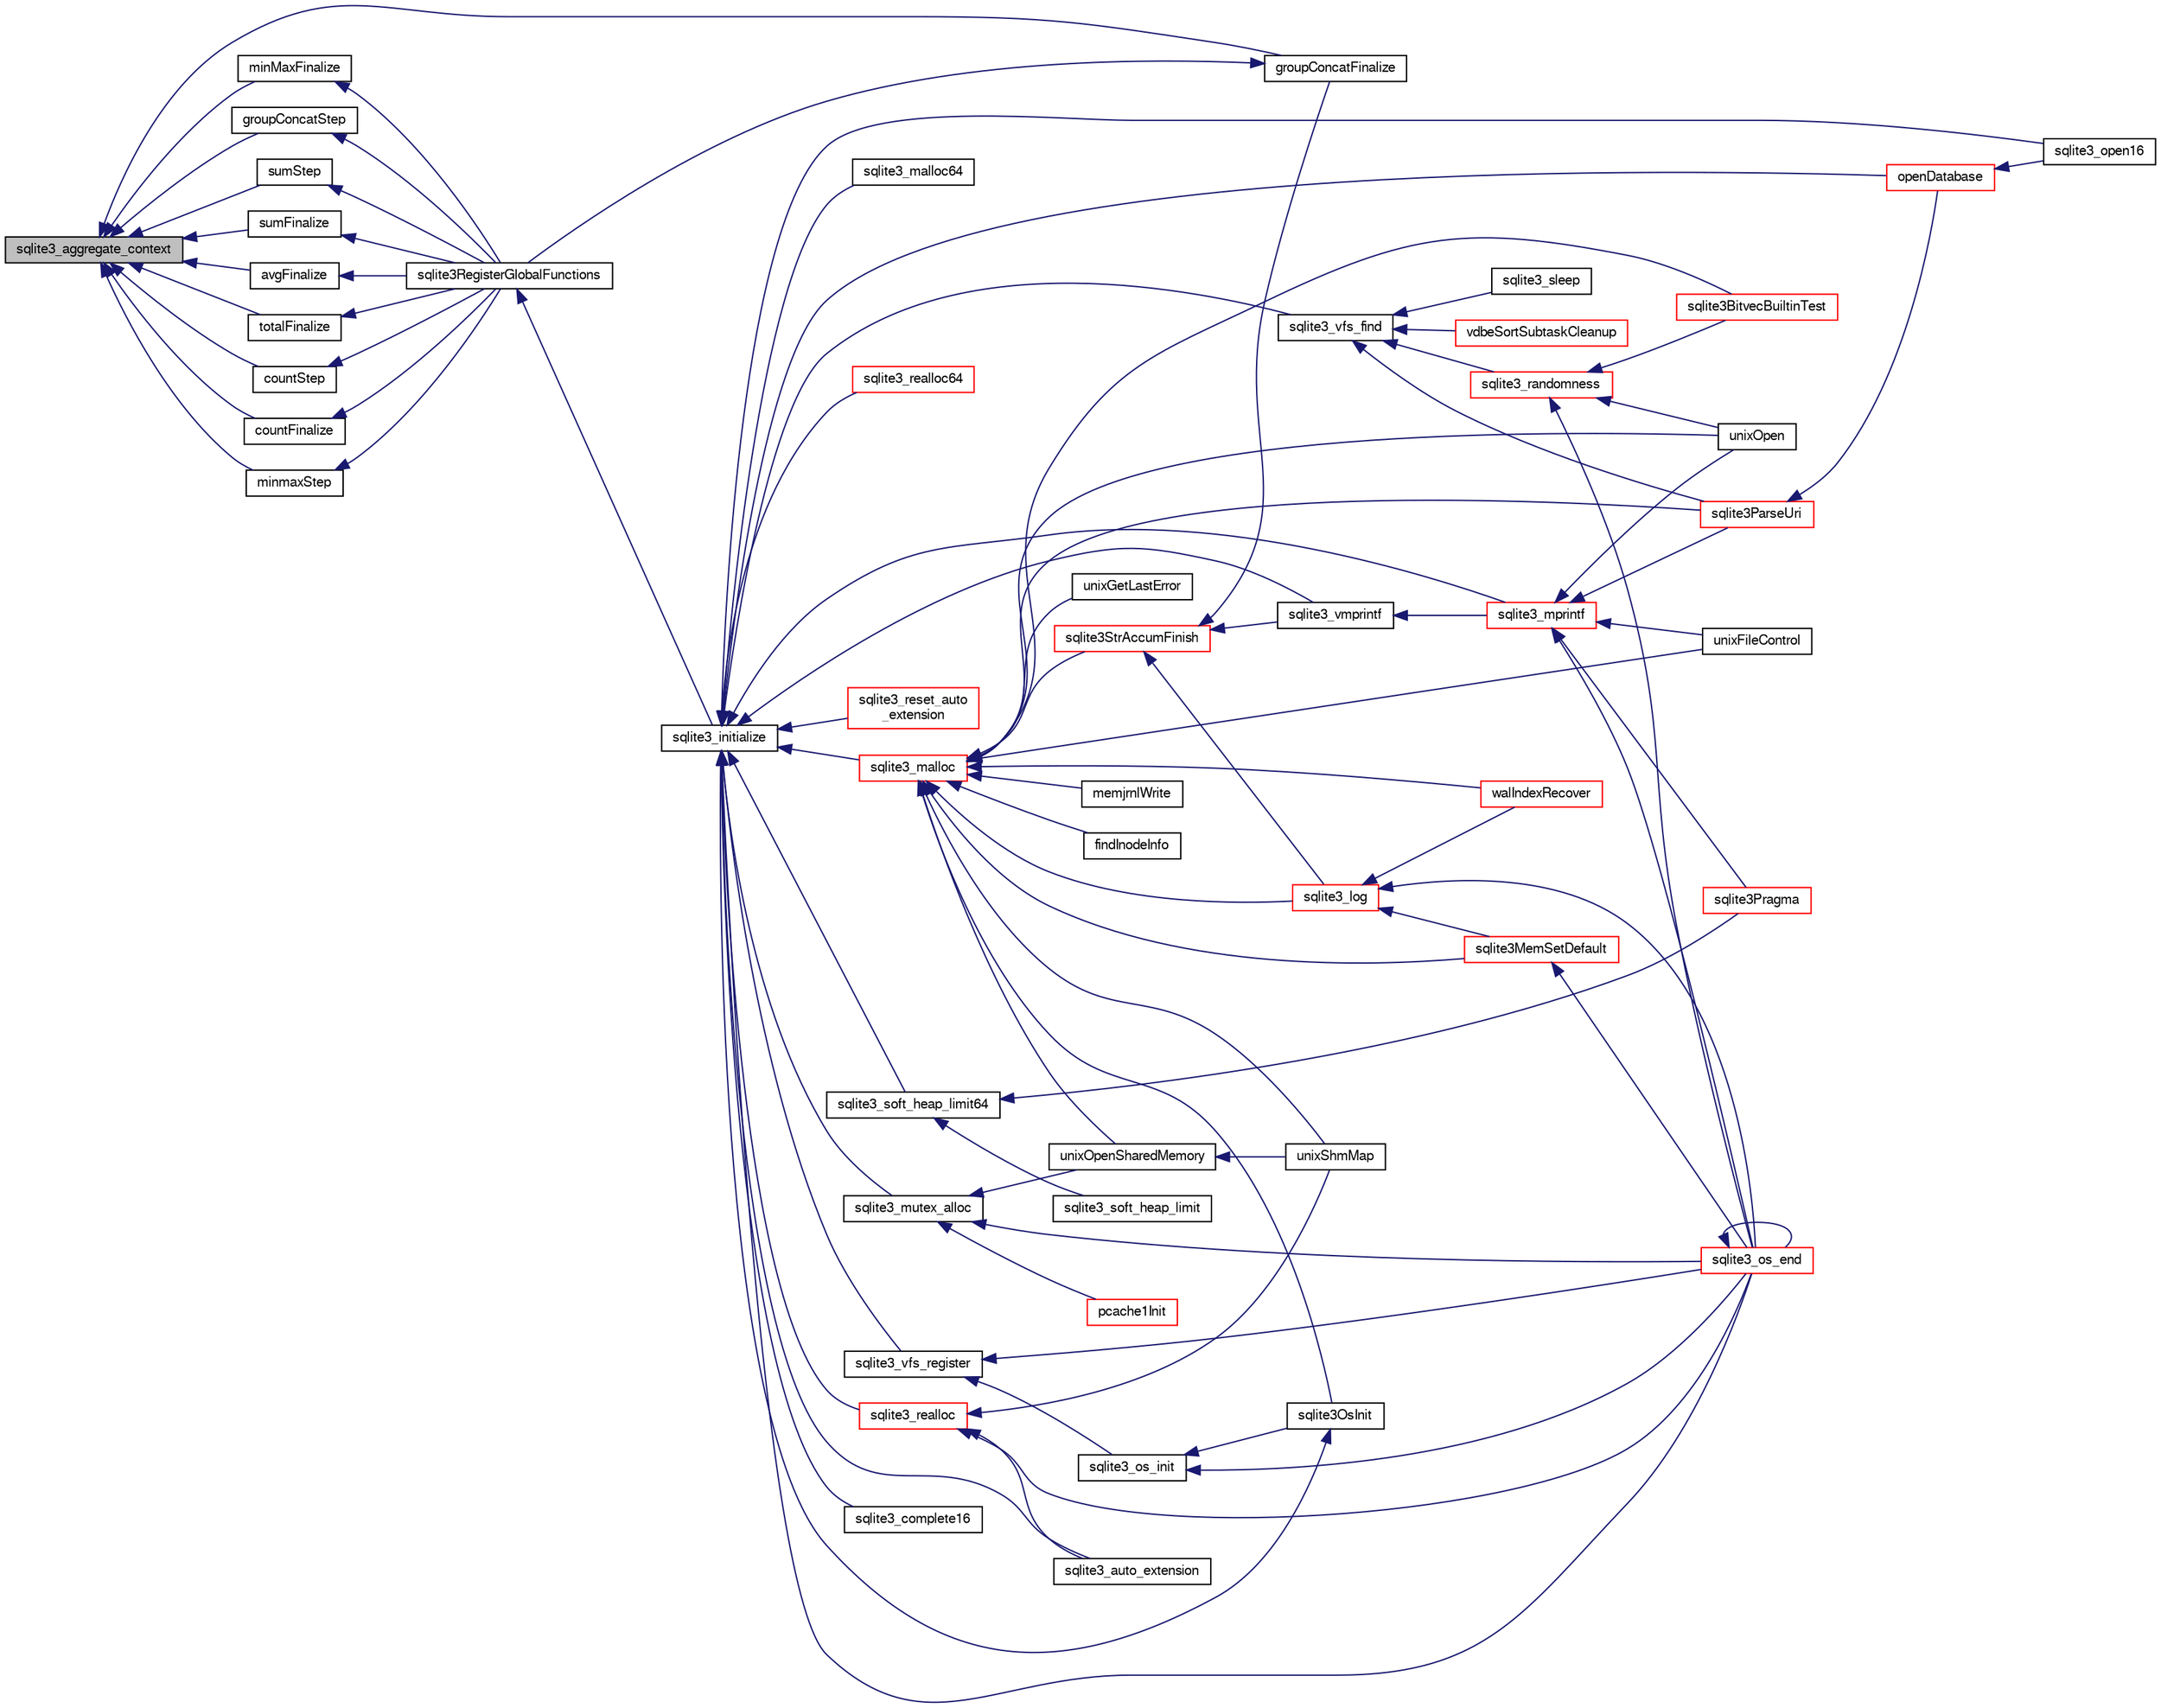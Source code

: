 digraph "sqlite3_aggregate_context"
{
  edge [fontname="FreeSans",fontsize="10",labelfontname="FreeSans",labelfontsize="10"];
  node [fontname="FreeSans",fontsize="10",shape=record];
  rankdir="LR";
  Node283 [label="sqlite3_aggregate_context",height=0.2,width=0.4,color="black", fillcolor="grey75", style="filled", fontcolor="black"];
  Node283 -> Node284 [dir="back",color="midnightblue",fontsize="10",style="solid",fontname="FreeSans"];
  Node284 [label="sumStep",height=0.2,width=0.4,color="black", fillcolor="white", style="filled",URL="$sqlite3_8c.html#a357caed2b7201c57a80525a53e3c7487"];
  Node284 -> Node285 [dir="back",color="midnightblue",fontsize="10",style="solid",fontname="FreeSans"];
  Node285 [label="sqlite3RegisterGlobalFunctions",height=0.2,width=0.4,color="black", fillcolor="white", style="filled",URL="$sqlite3_8c.html#a9f75bd111010f29e1b8d74344473c4ec"];
  Node285 -> Node286 [dir="back",color="midnightblue",fontsize="10",style="solid",fontname="FreeSans"];
  Node286 [label="sqlite3_initialize",height=0.2,width=0.4,color="black", fillcolor="white", style="filled",URL="$sqlite3_8h.html#ab0c0ee2d5d4cf8b28e9572296a8861df"];
  Node286 -> Node287 [dir="back",color="midnightblue",fontsize="10",style="solid",fontname="FreeSans"];
  Node287 [label="sqlite3_vfs_find",height=0.2,width=0.4,color="black", fillcolor="white", style="filled",URL="$sqlite3_8h.html#ac201a26de3dfa1d6deb8069eb8d95627"];
  Node287 -> Node288 [dir="back",color="midnightblue",fontsize="10",style="solid",fontname="FreeSans"];
  Node288 [label="sqlite3_randomness",height=0.2,width=0.4,color="red", fillcolor="white", style="filled",URL="$sqlite3_8h.html#aa452ad88657d4606e137b09c4e9315c7"];
  Node288 -> Node292 [dir="back",color="midnightblue",fontsize="10",style="solid",fontname="FreeSans"];
  Node292 [label="unixOpen",height=0.2,width=0.4,color="black", fillcolor="white", style="filled",URL="$sqlite3_8c.html#a8ed5efc47b6e14f7805cd1bb9b215775"];
  Node288 -> Node293 [dir="back",color="midnightblue",fontsize="10",style="solid",fontname="FreeSans"];
  Node293 [label="sqlite3_os_end",height=0.2,width=0.4,color="red", fillcolor="white", style="filled",URL="$sqlite3_8h.html#a2288c95881ecca13d994e42b6a958906"];
  Node293 -> Node293 [dir="back",color="midnightblue",fontsize="10",style="solid",fontname="FreeSans"];
  Node288 -> Node295 [dir="back",color="midnightblue",fontsize="10",style="solid",fontname="FreeSans"];
  Node295 [label="sqlite3BitvecBuiltinTest",height=0.2,width=0.4,color="red", fillcolor="white", style="filled",URL="$sqlite3_8c.html#a9b4e3e921ce1ede6f10a9106c034ff9b"];
  Node287 -> Node691 [dir="back",color="midnightblue",fontsize="10",style="solid",fontname="FreeSans"];
  Node691 [label="vdbeSortSubtaskCleanup",height=0.2,width=0.4,color="red", fillcolor="white", style="filled",URL="$sqlite3_8c.html#abc8ce4c3ef58cc10f5b27642aab32b30"];
  Node287 -> Node694 [dir="back",color="midnightblue",fontsize="10",style="solid",fontname="FreeSans"];
  Node694 [label="sqlite3ParseUri",height=0.2,width=0.4,color="red", fillcolor="white", style="filled",URL="$sqlite3_8c.html#aaa912f29a67460d8b2186c97056e8767"];
  Node694 -> Node537 [dir="back",color="midnightblue",fontsize="10",style="solid",fontname="FreeSans"];
  Node537 [label="openDatabase",height=0.2,width=0.4,color="red", fillcolor="white", style="filled",URL="$sqlite3_8c.html#a6a9c3bc3a64234e863413f41db473758"];
  Node537 -> Node540 [dir="back",color="midnightblue",fontsize="10",style="solid",fontname="FreeSans"];
  Node540 [label="sqlite3_open16",height=0.2,width=0.4,color="black", fillcolor="white", style="filled",URL="$sqlite3_8h.html#adbc401bb96713f32e553db32f6f3ca33"];
  Node287 -> Node695 [dir="back",color="midnightblue",fontsize="10",style="solid",fontname="FreeSans"];
  Node695 [label="sqlite3_sleep",height=0.2,width=0.4,color="black", fillcolor="white", style="filled",URL="$sqlite3_8h.html#ad0c133ddbbecb6433f3c6ebef8966efa"];
  Node286 -> Node696 [dir="back",color="midnightblue",fontsize="10",style="solid",fontname="FreeSans"];
  Node696 [label="sqlite3_vfs_register",height=0.2,width=0.4,color="black", fillcolor="white", style="filled",URL="$sqlite3_8h.html#a7184b289ccd4c4c7200589137d88c4ae"];
  Node696 -> Node697 [dir="back",color="midnightblue",fontsize="10",style="solid",fontname="FreeSans"];
  Node697 [label="sqlite3_os_init",height=0.2,width=0.4,color="black", fillcolor="white", style="filled",URL="$sqlite3_8h.html#acebc2290d00a32d3afe2361f2979038b"];
  Node697 -> Node698 [dir="back",color="midnightblue",fontsize="10",style="solid",fontname="FreeSans"];
  Node698 [label="sqlite3OsInit",height=0.2,width=0.4,color="black", fillcolor="white", style="filled",URL="$sqlite3_8c.html#afeaa886fe1ca086a30fd278b1d069762"];
  Node698 -> Node286 [dir="back",color="midnightblue",fontsize="10",style="solid",fontname="FreeSans"];
  Node697 -> Node293 [dir="back",color="midnightblue",fontsize="10",style="solid",fontname="FreeSans"];
  Node696 -> Node293 [dir="back",color="midnightblue",fontsize="10",style="solid",fontname="FreeSans"];
  Node286 -> Node699 [dir="back",color="midnightblue",fontsize="10",style="solid",fontname="FreeSans"];
  Node699 [label="sqlite3_mutex_alloc",height=0.2,width=0.4,color="black", fillcolor="white", style="filled",URL="$sqlite3_8h.html#aa3f89418cd18e99596435c958b29b650"];
  Node699 -> Node700 [dir="back",color="midnightblue",fontsize="10",style="solid",fontname="FreeSans"];
  Node700 [label="unixOpenSharedMemory",height=0.2,width=0.4,color="black", fillcolor="white", style="filled",URL="$sqlite3_8c.html#a30775afa2e08ca6ddc7853326afed7c7"];
  Node700 -> Node701 [dir="back",color="midnightblue",fontsize="10",style="solid",fontname="FreeSans"];
  Node701 [label="unixShmMap",height=0.2,width=0.4,color="black", fillcolor="white", style="filled",URL="$sqlite3_8c.html#aeaa77f0ab08a4f4ee5f86e8c9727e974"];
  Node699 -> Node293 [dir="back",color="midnightblue",fontsize="10",style="solid",fontname="FreeSans"];
  Node699 -> Node702 [dir="back",color="midnightblue",fontsize="10",style="solid",fontname="FreeSans"];
  Node702 [label="pcache1Init",height=0.2,width=0.4,color="red", fillcolor="white", style="filled",URL="$sqlite3_8c.html#a05e9c1daf3dd812db1d769b69b20e069"];
  Node286 -> Node772 [dir="back",color="midnightblue",fontsize="10",style="solid",fontname="FreeSans"];
  Node772 [label="sqlite3_soft_heap_limit64",height=0.2,width=0.4,color="black", fillcolor="white", style="filled",URL="$sqlite3_8h.html#ab37b3a4d1652e3acb2c43d1252e6b852"];
  Node772 -> Node773 [dir="back",color="midnightblue",fontsize="10",style="solid",fontname="FreeSans"];
  Node773 [label="sqlite3_soft_heap_limit",height=0.2,width=0.4,color="black", fillcolor="white", style="filled",URL="$sqlite3_8h.html#a18c3472581de3072201723e798524fdc"];
  Node772 -> Node380 [dir="back",color="midnightblue",fontsize="10",style="solid",fontname="FreeSans"];
  Node380 [label="sqlite3Pragma",height=0.2,width=0.4,color="red", fillcolor="white", style="filled",URL="$sqlite3_8c.html#a111391370f58f8e6a6eca51fd34d62ed"];
  Node286 -> Node774 [dir="back",color="midnightblue",fontsize="10",style="solid",fontname="FreeSans"];
  Node774 [label="sqlite3_malloc",height=0.2,width=0.4,color="red", fillcolor="white", style="filled",URL="$sqlite3_8h.html#a510e31845345737f17d86ce0b2328356"];
  Node774 -> Node698 [dir="back",color="midnightblue",fontsize="10",style="solid",fontname="FreeSans"];
  Node774 -> Node770 [dir="back",color="midnightblue",fontsize="10",style="solid",fontname="FreeSans"];
  Node770 [label="sqlite3MemSetDefault",height=0.2,width=0.4,color="red", fillcolor="white", style="filled",URL="$sqlite3_8c.html#a162fbfd727e92c5f8f72625b5ff62549"];
  Node770 -> Node293 [dir="back",color="midnightblue",fontsize="10",style="solid",fontname="FreeSans"];
  Node774 -> Node775 [dir="back",color="midnightblue",fontsize="10",style="solid",fontname="FreeSans"];
  Node775 [label="sqlite3StrAccumFinish",height=0.2,width=0.4,color="red", fillcolor="white", style="filled",URL="$sqlite3_8c.html#adb7f26b10ac1b847db6f000ef4c2e2ba"];
  Node775 -> Node849 [dir="back",color="midnightblue",fontsize="10",style="solid",fontname="FreeSans"];
  Node849 [label="sqlite3_vmprintf",height=0.2,width=0.4,color="black", fillcolor="white", style="filled",URL="$sqlite3_8h.html#ac240de67ddf003828f16a6d9dd3fa3ca"];
  Node849 -> Node850 [dir="back",color="midnightblue",fontsize="10",style="solid",fontname="FreeSans"];
  Node850 [label="sqlite3_mprintf",height=0.2,width=0.4,color="red", fillcolor="white", style="filled",URL="$sqlite3_8h.html#a9533933e57f7ccbb48c32041ce3a8862"];
  Node850 -> Node291 [dir="back",color="midnightblue",fontsize="10",style="solid",fontname="FreeSans"];
  Node291 [label="unixFileControl",height=0.2,width=0.4,color="black", fillcolor="white", style="filled",URL="$sqlite3_8c.html#ad71f213fa385cc58f307cefd953c03ae"];
  Node850 -> Node292 [dir="back",color="midnightblue",fontsize="10",style="solid",fontname="FreeSans"];
  Node850 -> Node293 [dir="back",color="midnightblue",fontsize="10",style="solid",fontname="FreeSans"];
  Node850 -> Node380 [dir="back",color="midnightblue",fontsize="10",style="solid",fontname="FreeSans"];
  Node850 -> Node694 [dir="back",color="midnightblue",fontsize="10",style="solid",fontname="FreeSans"];
  Node775 -> Node960 [dir="back",color="midnightblue",fontsize="10",style="solid",fontname="FreeSans"];
  Node960 [label="sqlite3_log",height=0.2,width=0.4,color="red", fillcolor="white", style="filled",URL="$sqlite3_8h.html#a298c9699bf9c143662c6b1fec4b2dc3b"];
  Node960 -> Node770 [dir="back",color="midnightblue",fontsize="10",style="solid",fontname="FreeSans"];
  Node960 -> Node293 [dir="back",color="midnightblue",fontsize="10",style="solid",fontname="FreeSans"];
  Node960 -> Node888 [dir="back",color="midnightblue",fontsize="10",style="solid",fontname="FreeSans"];
  Node888 [label="walIndexRecover",height=0.2,width=0.4,color="red", fillcolor="white", style="filled",URL="$sqlite3_8c.html#ab4ee99f3710323acbeb6c495dd18d205"];
  Node775 -> Node1038 [dir="back",color="midnightblue",fontsize="10",style="solid",fontname="FreeSans"];
  Node1038 [label="groupConcatFinalize",height=0.2,width=0.4,color="black", fillcolor="white", style="filled",URL="$sqlite3_8c.html#afb7efd138b3092aa6a3e92e7f54b0f6a"];
  Node1038 -> Node285 [dir="back",color="midnightblue",fontsize="10",style="solid",fontname="FreeSans"];
  Node774 -> Node960 [dir="back",color="midnightblue",fontsize="10",style="solid",fontname="FreeSans"];
  Node774 -> Node1039 [dir="back",color="midnightblue",fontsize="10",style="solid",fontname="FreeSans"];
  Node1039 [label="findInodeInfo",height=0.2,width=0.4,color="black", fillcolor="white", style="filled",URL="$sqlite3_8c.html#ac92c39062e69a79c4a62dfd55242c782"];
  Node774 -> Node291 [dir="back",color="midnightblue",fontsize="10",style="solid",fontname="FreeSans"];
  Node774 -> Node700 [dir="back",color="midnightblue",fontsize="10",style="solid",fontname="FreeSans"];
  Node774 -> Node701 [dir="back",color="midnightblue",fontsize="10",style="solid",fontname="FreeSans"];
  Node774 -> Node292 [dir="back",color="midnightblue",fontsize="10",style="solid",fontname="FreeSans"];
  Node774 -> Node871 [dir="back",color="midnightblue",fontsize="10",style="solid",fontname="FreeSans"];
  Node871 [label="unixGetLastError",height=0.2,width=0.4,color="black", fillcolor="white", style="filled",URL="$sqlite3_8c.html#aed1e42f49d74b419c3c85b559dd61240"];
  Node774 -> Node295 [dir="back",color="midnightblue",fontsize="10",style="solid",fontname="FreeSans"];
  Node774 -> Node888 [dir="back",color="midnightblue",fontsize="10",style="solid",fontname="FreeSans"];
  Node774 -> Node1040 [dir="back",color="midnightblue",fontsize="10",style="solid",fontname="FreeSans"];
  Node1040 [label="memjrnlWrite",height=0.2,width=0.4,color="black", fillcolor="white", style="filled",URL="$sqlite3_8c.html#af8bd7d5d7eafce5542f8de300a120c47"];
  Node774 -> Node694 [dir="back",color="midnightblue",fontsize="10",style="solid",fontname="FreeSans"];
  Node286 -> Node1042 [dir="back",color="midnightblue",fontsize="10",style="solid",fontname="FreeSans"];
  Node1042 [label="sqlite3_malloc64",height=0.2,width=0.4,color="black", fillcolor="white", style="filled",URL="$sqlite3_8h.html#a12b7ee85e539ea28c130c5c75b96a82a"];
  Node286 -> Node1043 [dir="back",color="midnightblue",fontsize="10",style="solid",fontname="FreeSans"];
  Node1043 [label="sqlite3_realloc",height=0.2,width=0.4,color="red", fillcolor="white", style="filled",URL="$sqlite3_8h.html#a627f0eeface58024ef47403d8cc76b35"];
  Node1043 -> Node701 [dir="back",color="midnightblue",fontsize="10",style="solid",fontname="FreeSans"];
  Node1043 -> Node293 [dir="back",color="midnightblue",fontsize="10",style="solid",fontname="FreeSans"];
  Node1043 -> Node1059 [dir="back",color="midnightblue",fontsize="10",style="solid",fontname="FreeSans"];
  Node1059 [label="sqlite3_auto_extension",height=0.2,width=0.4,color="black", fillcolor="white", style="filled",URL="$sqlite3_8h.html#a85a95b45e94f6bcd52aa39b6acdb36d7"];
  Node286 -> Node1061 [dir="back",color="midnightblue",fontsize="10",style="solid",fontname="FreeSans"];
  Node1061 [label="sqlite3_realloc64",height=0.2,width=0.4,color="red", fillcolor="white", style="filled",URL="$sqlite3_8h.html#afe88c85e9f864a3fd92941cad197245d"];
  Node286 -> Node849 [dir="back",color="midnightblue",fontsize="10",style="solid",fontname="FreeSans"];
  Node286 -> Node850 [dir="back",color="midnightblue",fontsize="10",style="solid",fontname="FreeSans"];
  Node286 -> Node293 [dir="back",color="midnightblue",fontsize="10",style="solid",fontname="FreeSans"];
  Node286 -> Node1059 [dir="back",color="midnightblue",fontsize="10",style="solid",fontname="FreeSans"];
  Node286 -> Node1155 [dir="back",color="midnightblue",fontsize="10",style="solid",fontname="FreeSans"];
  Node1155 [label="sqlite3_reset_auto\l_extension",height=0.2,width=0.4,color="red", fillcolor="white", style="filled",URL="$sqlite3_8h.html#ac33f4064ae6690cada7bdc89e8153ffc"];
  Node286 -> Node1026 [dir="back",color="midnightblue",fontsize="10",style="solid",fontname="FreeSans"];
  Node1026 [label="sqlite3_complete16",height=0.2,width=0.4,color="black", fillcolor="white", style="filled",URL="$sqlite3_8h.html#a3260341c2ef82787acca48414a1d03a1"];
  Node286 -> Node537 [dir="back",color="midnightblue",fontsize="10",style="solid",fontname="FreeSans"];
  Node286 -> Node540 [dir="back",color="midnightblue",fontsize="10",style="solid",fontname="FreeSans"];
  Node283 -> Node1089 [dir="back",color="midnightblue",fontsize="10",style="solid",fontname="FreeSans"];
  Node1089 [label="sumFinalize",height=0.2,width=0.4,color="black", fillcolor="white", style="filled",URL="$sqlite3_8c.html#a09f66b45d4b3b0e332744766a4f944fb"];
  Node1089 -> Node285 [dir="back",color="midnightblue",fontsize="10",style="solid",fontname="FreeSans"];
  Node283 -> Node1156 [dir="back",color="midnightblue",fontsize="10",style="solid",fontname="FreeSans"];
  Node1156 [label="avgFinalize",height=0.2,width=0.4,color="black", fillcolor="white", style="filled",URL="$sqlite3_8c.html#ace3a4c9f975a2bd5097c13bf8530f043"];
  Node1156 -> Node285 [dir="back",color="midnightblue",fontsize="10",style="solid",fontname="FreeSans"];
  Node283 -> Node1157 [dir="back",color="midnightblue",fontsize="10",style="solid",fontname="FreeSans"];
  Node1157 [label="totalFinalize",height=0.2,width=0.4,color="black", fillcolor="white", style="filled",URL="$sqlite3_8c.html#ae114661e6db16baf0f523e5d0f0f82e3"];
  Node1157 -> Node285 [dir="back",color="midnightblue",fontsize="10",style="solid",fontname="FreeSans"];
  Node283 -> Node1158 [dir="back",color="midnightblue",fontsize="10",style="solid",fontname="FreeSans"];
  Node1158 [label="countStep",height=0.2,width=0.4,color="black", fillcolor="white", style="filled",URL="$sqlite3_8c.html#a6122bfe2272913c3e43f0a06184e135e"];
  Node1158 -> Node285 [dir="back",color="midnightblue",fontsize="10",style="solid",fontname="FreeSans"];
  Node283 -> Node1159 [dir="back",color="midnightblue",fontsize="10",style="solid",fontname="FreeSans"];
  Node1159 [label="countFinalize",height=0.2,width=0.4,color="black", fillcolor="white", style="filled",URL="$sqlite3_8c.html#a53dd71b6f9f839773f941d229f2bf0c0"];
  Node1159 -> Node285 [dir="back",color="midnightblue",fontsize="10",style="solid",fontname="FreeSans"];
  Node283 -> Node948 [dir="back",color="midnightblue",fontsize="10",style="solid",fontname="FreeSans"];
  Node948 [label="minmaxStep",height=0.2,width=0.4,color="black", fillcolor="white", style="filled",URL="$sqlite3_8c.html#a5b4c0da0f3b61d7ff25ebd30aa22cca4"];
  Node948 -> Node285 [dir="back",color="midnightblue",fontsize="10",style="solid",fontname="FreeSans"];
  Node283 -> Node1104 [dir="back",color="midnightblue",fontsize="10",style="solid",fontname="FreeSans"];
  Node1104 [label="minMaxFinalize",height=0.2,width=0.4,color="black", fillcolor="white", style="filled",URL="$sqlite3_8c.html#a0439dd90934a2dee93517c50884d5924"];
  Node1104 -> Node285 [dir="back",color="midnightblue",fontsize="10",style="solid",fontname="FreeSans"];
  Node283 -> Node915 [dir="back",color="midnightblue",fontsize="10",style="solid",fontname="FreeSans"];
  Node915 [label="groupConcatStep",height=0.2,width=0.4,color="black", fillcolor="white", style="filled",URL="$sqlite3_8c.html#a5267fc47d0a0d9a8f128c59d100e645d"];
  Node915 -> Node285 [dir="back",color="midnightblue",fontsize="10",style="solid",fontname="FreeSans"];
  Node283 -> Node1038 [dir="back",color="midnightblue",fontsize="10",style="solid",fontname="FreeSans"];
}
